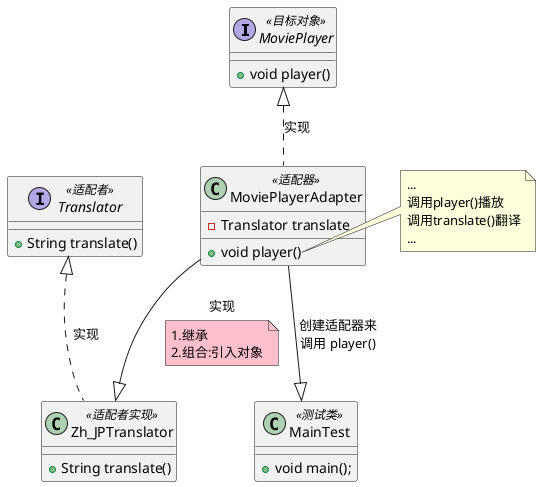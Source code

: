 @startuml

interface MoviePlayer<<目标对象>>{
    + void player()
}
interface Translator<<适配者>>{
    + String translate()
}
class MoviePlayerAdapter<<适配器>> {
    - {field} Translator translate
    + {method} void player()
}

class Zh_JPTranslator<<适配者实现>> {
    + String translate()
}

class MainTest<<测试类>> {
    + void main();
}

MoviePlayer <|..    MoviePlayerAdapter : 实现
Translator  <|..    Zh_JPTranslator : 实现
MoviePlayerAdapter --|>  Zh_JPTranslator : 实现
note on link #pink : 1.继承\n2.组合:引入对象
MoviePlayerAdapter --|> MainTest : 创建适配器来\n调用 player()
note right of MoviePlayerAdapter::"player()"
    ...
    调用player()播放
    调用translate()翻译
    ...
end note
'
'note as common
'适配器模式：联接两个不同接口之间适配的桥梁
'
'目标对象  A 接口：MoviePlayer：电影播放器
'适配者	B 接口：Translate：字幕翻译。
'器适配器	MoviePlayerAdapter：兼容 A、B 接口，在播放电影的同时，还要翻译字幕"
'end note
@enduml